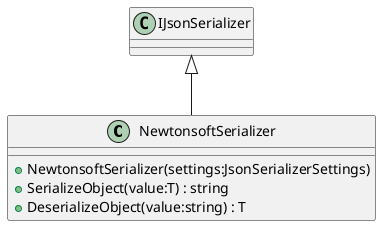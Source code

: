 @startuml
class NewtonsoftSerializer {
    + NewtonsoftSerializer(settings:JsonSerializerSettings)
    + SerializeObject(value:T) : string
    + DeserializeObject(value:string) : T
}
IJsonSerializer <|-- NewtonsoftSerializer
@enduml
